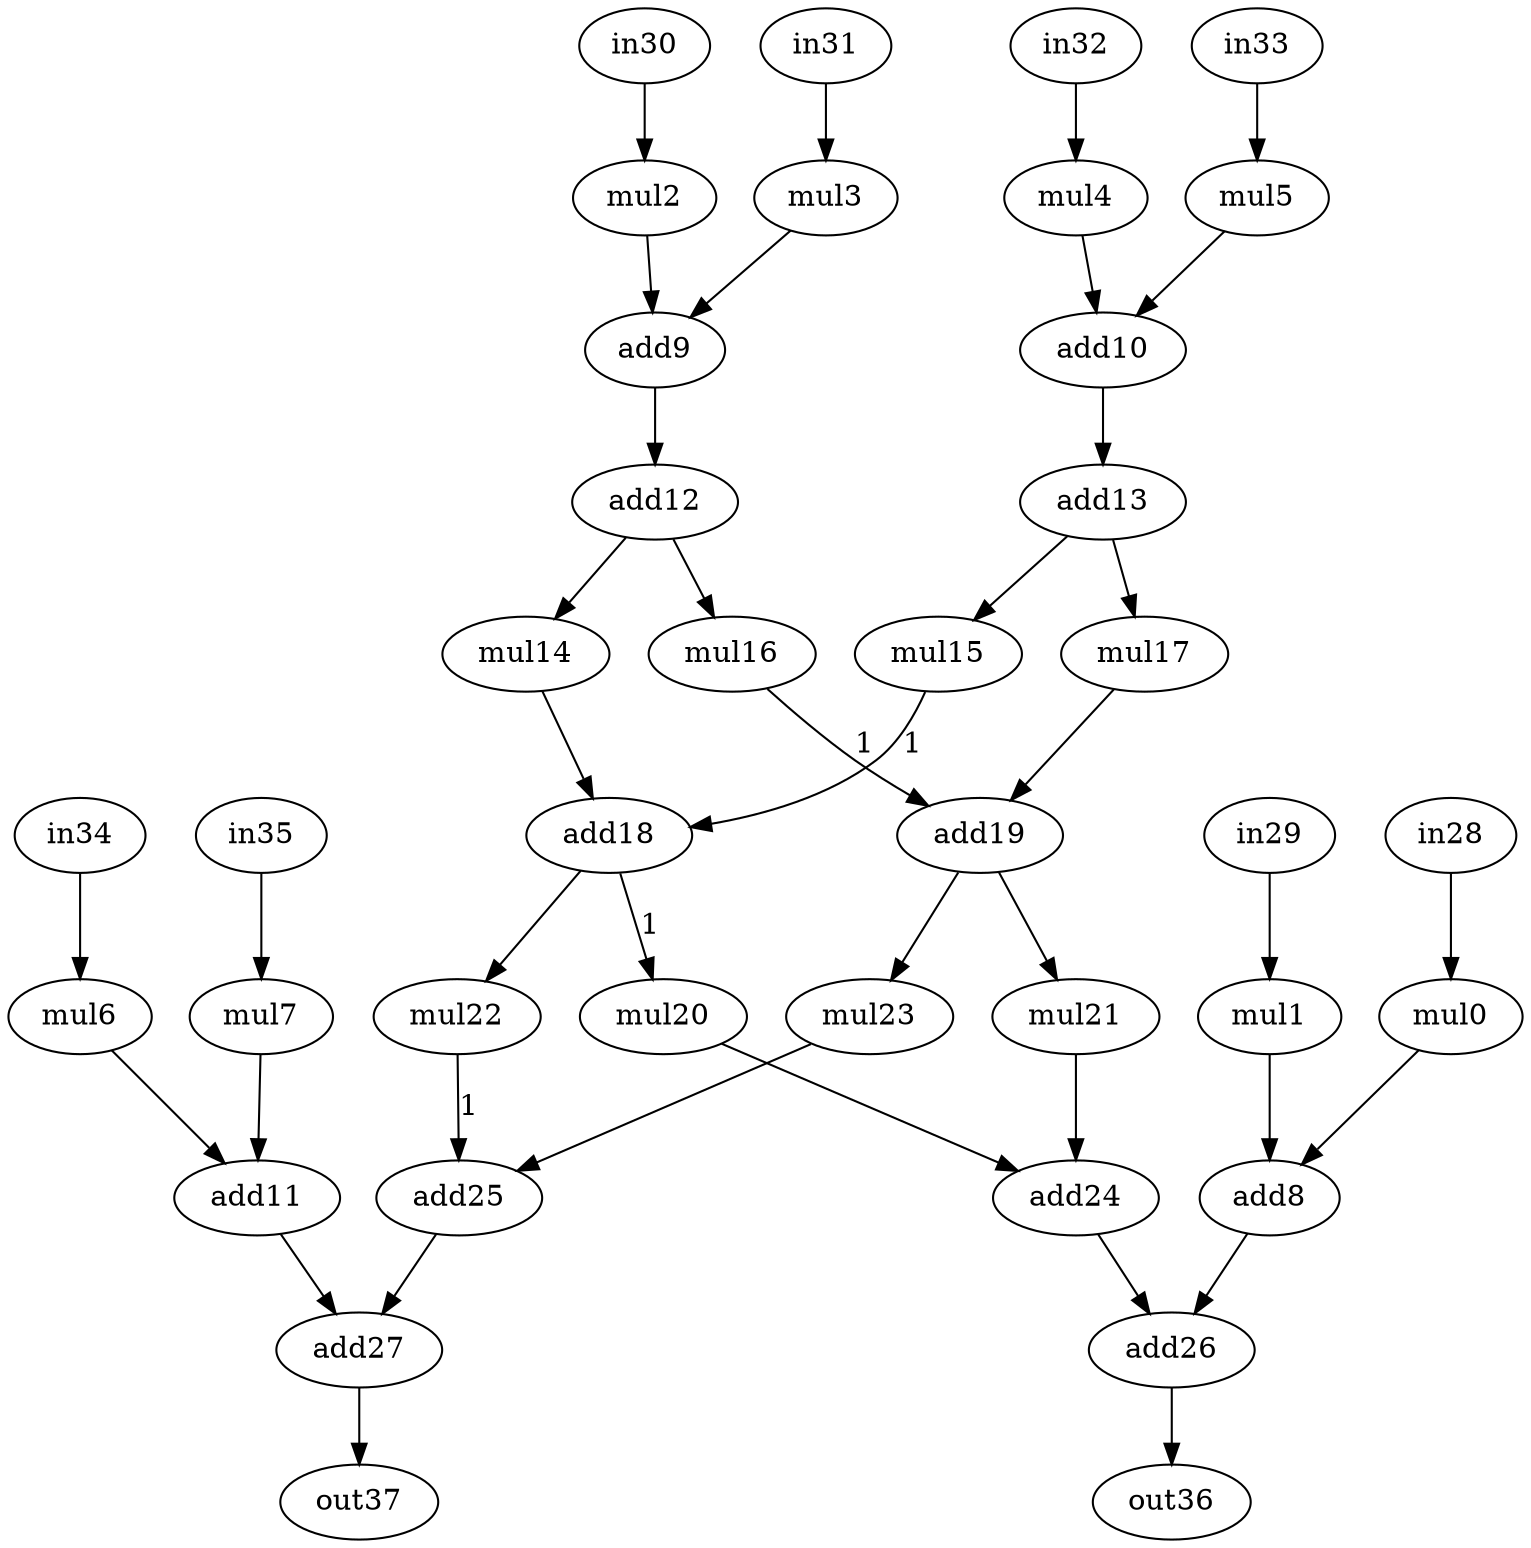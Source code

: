 strict digraph "arf" {
0 [alap=6, asap=1, label=mul0, op=muli, value=2];
1 [alap=6, asap=1, label=mul1, op=muli, value=2];
2 [alap=1, asap=1, label=mul2, op=muli, value=2];
3 [alap=1, asap=1, label=mul3, op=muli, value=2];
4 [alap=1, asap=1, label=mul4, op=muli, value=2];
5 [alap=1, asap=1, label=mul5, op=muli, value=2];
6 [alap=6, asap=1, label=mul6, op=muli, value=2];
7 [alap=6, asap=1, label=mul7, op=muli, value=2];
8 [alap=7, asap=2, label=add8, op=add];
9 [alap=2, asap=2, label=add9, op=add];
10 [alap=2, asap=2, label=add10, op=add];
11 [alap=7, asap=2, label=add11, op=add];
12 [alap=3, asap=3, label=add12, op=addi, value=2];
13 [alap=3, asap=3, label=add13, op=addi, value=2];
14 [alap=4, asap=4, label=mul14, op=muli, value=2];
15 [alap=4, asap=4, label=mul15, op=muli, value=2];
16 [alap=4, asap=4, label=mul16, op=muli, value=2];
17 [alap=4, asap=4, label=mul17, op=muli, value=2];
18 [alap=5, asap=5, label=add18, op=add];
19 [alap=5, asap=5, label=add19, op=add];
20 [alap=6, asap=6, label=mul20, op=muli, value=2];
21 [alap=6, asap=6, label=mul21, op=muli, value=2];
22 [alap=6, asap=6, label=mul22, op=muli, value=2];
23 [alap=6, asap=6, label=mul23, op=muli, value=2];
24 [alap=7, asap=7, label=add24, op=add];
25 [alap=7, asap=7, label=add25, op=add];
26 [alap=8, asap=8, label=add26, op=add];
27 [alap=8, asap=8, label=add27, op=add];
28 [alap=5, asap=0, label=in28, op=in];
29 [alap=5, asap=0, label=in29, op=in];
30 [alap=0, asap=0, label=in30, op=in];
31 [alap=0, asap=0, label=in31, op=in];
32 [alap=0, asap=0, label=in32, op=in];
33 [alap=0, asap=0, label=in33, op=in];
34 [alap=5, asap=0, label=in34, op=in];
35 [alap=5, asap=0, label=in35, op=in];
36 [alap=9, asap=9, label=out36, op=out];
37 [alap=9, asap=9, label=out37, op=out];
0 -> 8  [port=0, w=0];
1 -> 8  [port=1, w=0];
2 -> 9  [port=0, w=0];
3 -> 9  [port=1, w=0];
4 -> 10  [port=0, w=0];
5 -> 10  [port=1, w=0];
6 -> 11  [port=0, w=0];
7 -> 11  [port=1, w=0];
8 -> 26  [port=0, w=0];
9 -> 12  [port=0, w=0];
10 -> 13  [port=0, w=0];
11 -> 27  [port=0, w=0];
12 -> 14  [port=0, w=0];
12 -> 16  [port=0, w=0];
13 -> 15  [port=0, w=0];
13 -> 17  [port=0, w=0];
14 -> 18  [port=0, w=0];
15 -> 18  [label=1, port=1, w=1];
16 -> 19  [label=1, port=0, w=1];
17 -> 19  [port=1, w=0];
18 -> 20  [label=1, port=0, w=1];
18 -> 22  [port=0, w=0];
19 -> 21  [port=0, w=0];
19 -> 23  [port=0, w=0];
20 -> 24  [port=0, w=0];
21 -> 24  [port=1, w=0];
22 -> 25  [label=1, port=0, w=1];
23 -> 25  [port=1, w=0];
24 -> 26  [port=1, w=0];
25 -> 27  [port=1, w=0];
26 -> 36  [port=0, w=0];
27 -> 37  [port=0, w=0];
28 -> 0  [port=0, w=0];
29 -> 1  [port=0, w=0];
30 -> 2  [port=0, w=0];
31 -> 3  [port=0, w=0];
32 -> 4  [port=0, w=0];
33 -> 5  [port=0, w=0];
34 -> 6  [port=0, w=0];
35 -> 7  [port=0, w=0];
}
